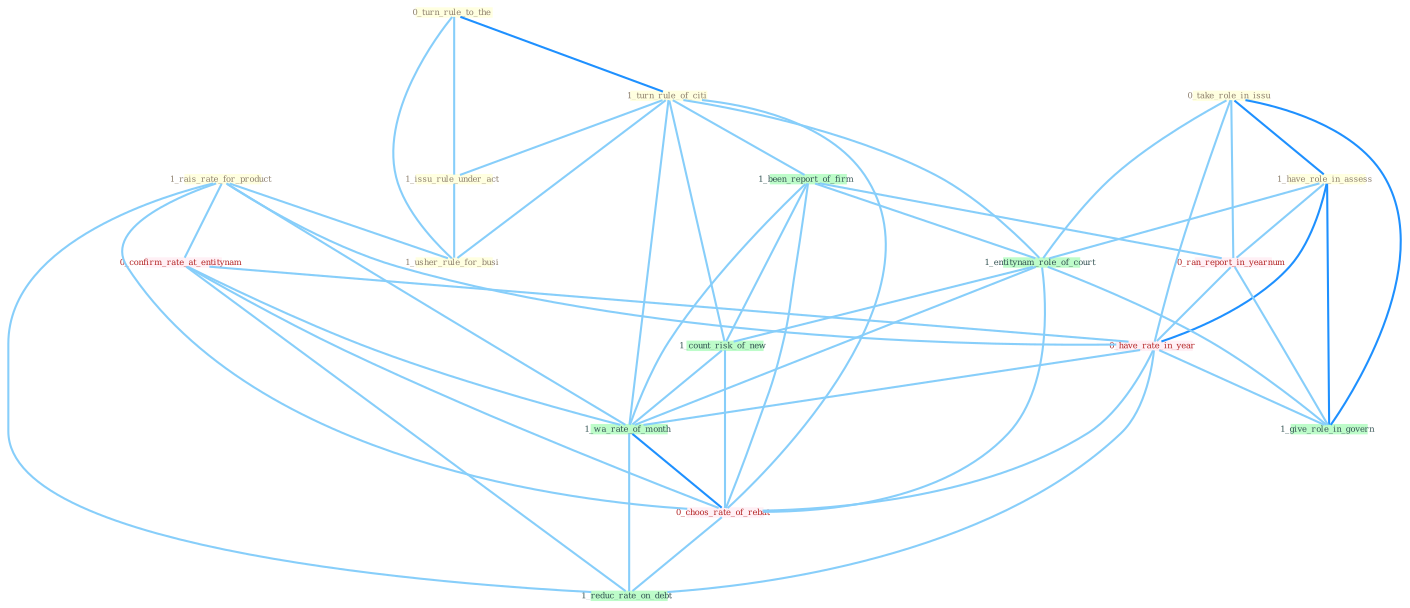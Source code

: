 Graph G{ 
    node
    [shape=polygon,style=filled,width=.5,height=.06,color="#BDFCC9",fixedsize=true,fontsize=4,
    fontcolor="#2f4f4f"];
    {node
    [color="#ffffe0", fontcolor="#8b7d6b"] "0_take_role_in_issu " "0_turn_rule_to_the " "1_have_role_in_assess " "1_rais_rate_for_product " "1_turn_rule_of_citi " "1_issu_rule_under_act " "1_usher_rule_for_busi "}
{node [color="#fff0f5", fontcolor="#b22222"] "0_ran_report_in_yearnum " "0_confirm_rate_at_entitynam " "0_have_rate_in_year " "0_choos_rate_of_rebat "}
edge [color="#B0E2FF"];

	"0_take_role_in_issu " -- "1_have_role_in_assess " [w="2", color="#1e90ff" , len=0.8];
	"0_take_role_in_issu " -- "1_entitynam_role_of_court " [w="1", color="#87cefa" ];
	"0_take_role_in_issu " -- "0_ran_report_in_yearnum " [w="1", color="#87cefa" ];
	"0_take_role_in_issu " -- "0_have_rate_in_year " [w="1", color="#87cefa" ];
	"0_take_role_in_issu " -- "1_give_role_in_govern " [w="2", color="#1e90ff" , len=0.8];
	"0_turn_rule_to_the " -- "1_turn_rule_of_citi " [w="2", color="#1e90ff" , len=0.8];
	"0_turn_rule_to_the " -- "1_issu_rule_under_act " [w="1", color="#87cefa" ];
	"0_turn_rule_to_the " -- "1_usher_rule_for_busi " [w="1", color="#87cefa" ];
	"1_have_role_in_assess " -- "1_entitynam_role_of_court " [w="1", color="#87cefa" ];
	"1_have_role_in_assess " -- "0_ran_report_in_yearnum " [w="1", color="#87cefa" ];
	"1_have_role_in_assess " -- "0_have_rate_in_year " [w="2", color="#1e90ff" , len=0.8];
	"1_have_role_in_assess " -- "1_give_role_in_govern " [w="2", color="#1e90ff" , len=0.8];
	"1_rais_rate_for_product " -- "1_usher_rule_for_busi " [w="1", color="#87cefa" ];
	"1_rais_rate_for_product " -- "0_confirm_rate_at_entitynam " [w="1", color="#87cefa" ];
	"1_rais_rate_for_product " -- "0_have_rate_in_year " [w="1", color="#87cefa" ];
	"1_rais_rate_for_product " -- "1_wa_rate_of_month " [w="1", color="#87cefa" ];
	"1_rais_rate_for_product " -- "0_choos_rate_of_rebat " [w="1", color="#87cefa" ];
	"1_rais_rate_for_product " -- "1_reduc_rate_on_debt " [w="1", color="#87cefa" ];
	"1_turn_rule_of_citi " -- "1_issu_rule_under_act " [w="1", color="#87cefa" ];
	"1_turn_rule_of_citi " -- "1_usher_rule_for_busi " [w="1", color="#87cefa" ];
	"1_turn_rule_of_citi " -- "1_been_report_of_firm " [w="1", color="#87cefa" ];
	"1_turn_rule_of_citi " -- "1_entitynam_role_of_court " [w="1", color="#87cefa" ];
	"1_turn_rule_of_citi " -- "1_count_risk_of_new " [w="1", color="#87cefa" ];
	"1_turn_rule_of_citi " -- "1_wa_rate_of_month " [w="1", color="#87cefa" ];
	"1_turn_rule_of_citi " -- "0_choos_rate_of_rebat " [w="1", color="#87cefa" ];
	"1_issu_rule_under_act " -- "1_usher_rule_for_busi " [w="1", color="#87cefa" ];
	"1_been_report_of_firm " -- "1_entitynam_role_of_court " [w="1", color="#87cefa" ];
	"1_been_report_of_firm " -- "0_ran_report_in_yearnum " [w="1", color="#87cefa" ];
	"1_been_report_of_firm " -- "1_count_risk_of_new " [w="1", color="#87cefa" ];
	"1_been_report_of_firm " -- "1_wa_rate_of_month " [w="1", color="#87cefa" ];
	"1_been_report_of_firm " -- "0_choos_rate_of_rebat " [w="1", color="#87cefa" ];
	"1_entitynam_role_of_court " -- "1_count_risk_of_new " [w="1", color="#87cefa" ];
	"1_entitynam_role_of_court " -- "1_wa_rate_of_month " [w="1", color="#87cefa" ];
	"1_entitynam_role_of_court " -- "0_choos_rate_of_rebat " [w="1", color="#87cefa" ];
	"1_entitynam_role_of_court " -- "1_give_role_in_govern " [w="1", color="#87cefa" ];
	"0_ran_report_in_yearnum " -- "0_have_rate_in_year " [w="1", color="#87cefa" ];
	"0_ran_report_in_yearnum " -- "1_give_role_in_govern " [w="1", color="#87cefa" ];
	"1_count_risk_of_new " -- "1_wa_rate_of_month " [w="1", color="#87cefa" ];
	"1_count_risk_of_new " -- "0_choos_rate_of_rebat " [w="1", color="#87cefa" ];
	"0_confirm_rate_at_entitynam " -- "0_have_rate_in_year " [w="1", color="#87cefa" ];
	"0_confirm_rate_at_entitynam " -- "1_wa_rate_of_month " [w="1", color="#87cefa" ];
	"0_confirm_rate_at_entitynam " -- "0_choos_rate_of_rebat " [w="1", color="#87cefa" ];
	"0_confirm_rate_at_entitynam " -- "1_reduc_rate_on_debt " [w="1", color="#87cefa" ];
	"0_have_rate_in_year " -- "1_wa_rate_of_month " [w="1", color="#87cefa" ];
	"0_have_rate_in_year " -- "0_choos_rate_of_rebat " [w="1", color="#87cefa" ];
	"0_have_rate_in_year " -- "1_reduc_rate_on_debt " [w="1", color="#87cefa" ];
	"0_have_rate_in_year " -- "1_give_role_in_govern " [w="1", color="#87cefa" ];
	"1_wa_rate_of_month " -- "0_choos_rate_of_rebat " [w="2", color="#1e90ff" , len=0.8];
	"1_wa_rate_of_month " -- "1_reduc_rate_on_debt " [w="1", color="#87cefa" ];
	"0_choos_rate_of_rebat " -- "1_reduc_rate_on_debt " [w="1", color="#87cefa" ];
}